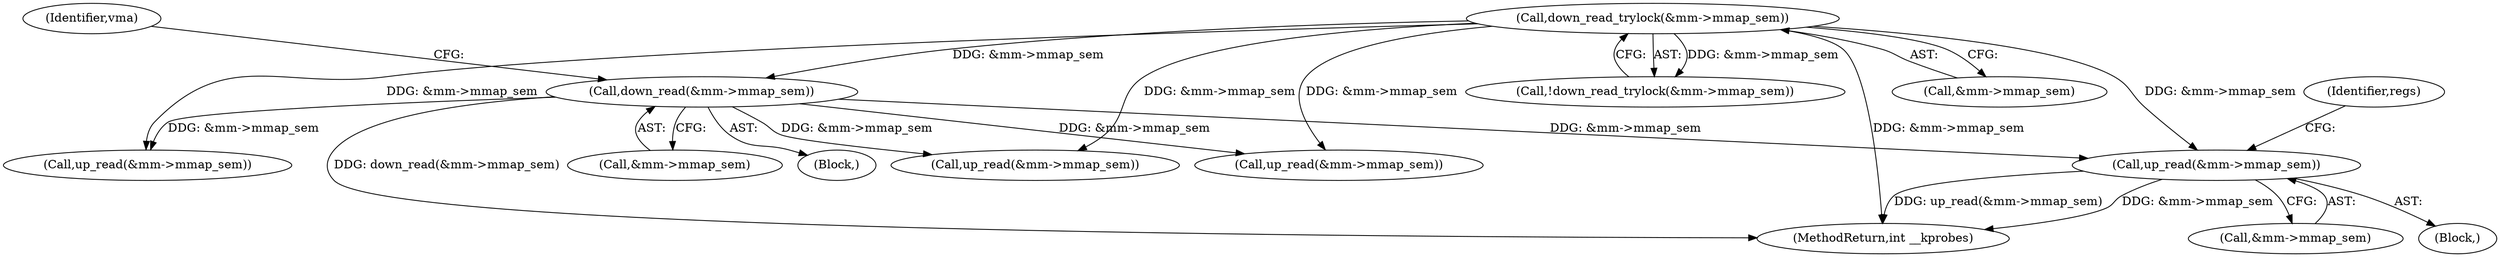 digraph "0_linux_a8b0ca17b80e92faab46ee7179ba9e99ccb61233_20@API" {
"1000502" [label="(Call,up_read(&mm->mmap_sem))"];
"1000224" [label="(Call,down_read_trylock(&mm->mmap_sem))"];
"1000241" [label="(Call,down_read(&mm->mmap_sem))"];
"1000229" [label="(Block,)"];
"1000517" [label="(Call,up_read(&mm->mmap_sem))"];
"1000247" [label="(Identifier,vma)"];
"1000224" [label="(Call,down_read_trylock(&mm->mmap_sem))"];
"1000557" [label="(MethodReturn,int __kprobes)"];
"1000474" [label="(Call,up_read(&mm->mmap_sem))"];
"1000223" [label="(Call,!down_read_trylock(&mm->mmap_sem))"];
"1000242" [label="(Call,&mm->mmap_sem)"];
"1000510" [label="(Identifier,regs)"];
"1000125" [label="(Block,)"];
"1000225" [label="(Call,&mm->mmap_sem)"];
"1000502" [label="(Call,up_read(&mm->mmap_sem))"];
"1000503" [label="(Call,&mm->mmap_sem)"];
"1000241" [label="(Call,down_read(&mm->mmap_sem))"];
"1000466" [label="(Call,up_read(&mm->mmap_sem))"];
"1000502" -> "1000125"  [label="AST: "];
"1000502" -> "1000503"  [label="CFG: "];
"1000503" -> "1000502"  [label="AST: "];
"1000510" -> "1000502"  [label="CFG: "];
"1000502" -> "1000557"  [label="DDG: &mm->mmap_sem"];
"1000502" -> "1000557"  [label="DDG: up_read(&mm->mmap_sem)"];
"1000224" -> "1000502"  [label="DDG: &mm->mmap_sem"];
"1000241" -> "1000502"  [label="DDG: &mm->mmap_sem"];
"1000224" -> "1000223"  [label="AST: "];
"1000224" -> "1000225"  [label="CFG: "];
"1000225" -> "1000224"  [label="AST: "];
"1000223" -> "1000224"  [label="CFG: "];
"1000224" -> "1000557"  [label="DDG: &mm->mmap_sem"];
"1000224" -> "1000223"  [label="DDG: &mm->mmap_sem"];
"1000224" -> "1000241"  [label="DDG: &mm->mmap_sem"];
"1000224" -> "1000466"  [label="DDG: &mm->mmap_sem"];
"1000224" -> "1000474"  [label="DDG: &mm->mmap_sem"];
"1000224" -> "1000517"  [label="DDG: &mm->mmap_sem"];
"1000241" -> "1000229"  [label="AST: "];
"1000241" -> "1000242"  [label="CFG: "];
"1000242" -> "1000241"  [label="AST: "];
"1000247" -> "1000241"  [label="CFG: "];
"1000241" -> "1000557"  [label="DDG: down_read(&mm->mmap_sem)"];
"1000241" -> "1000466"  [label="DDG: &mm->mmap_sem"];
"1000241" -> "1000474"  [label="DDG: &mm->mmap_sem"];
"1000241" -> "1000517"  [label="DDG: &mm->mmap_sem"];
}
